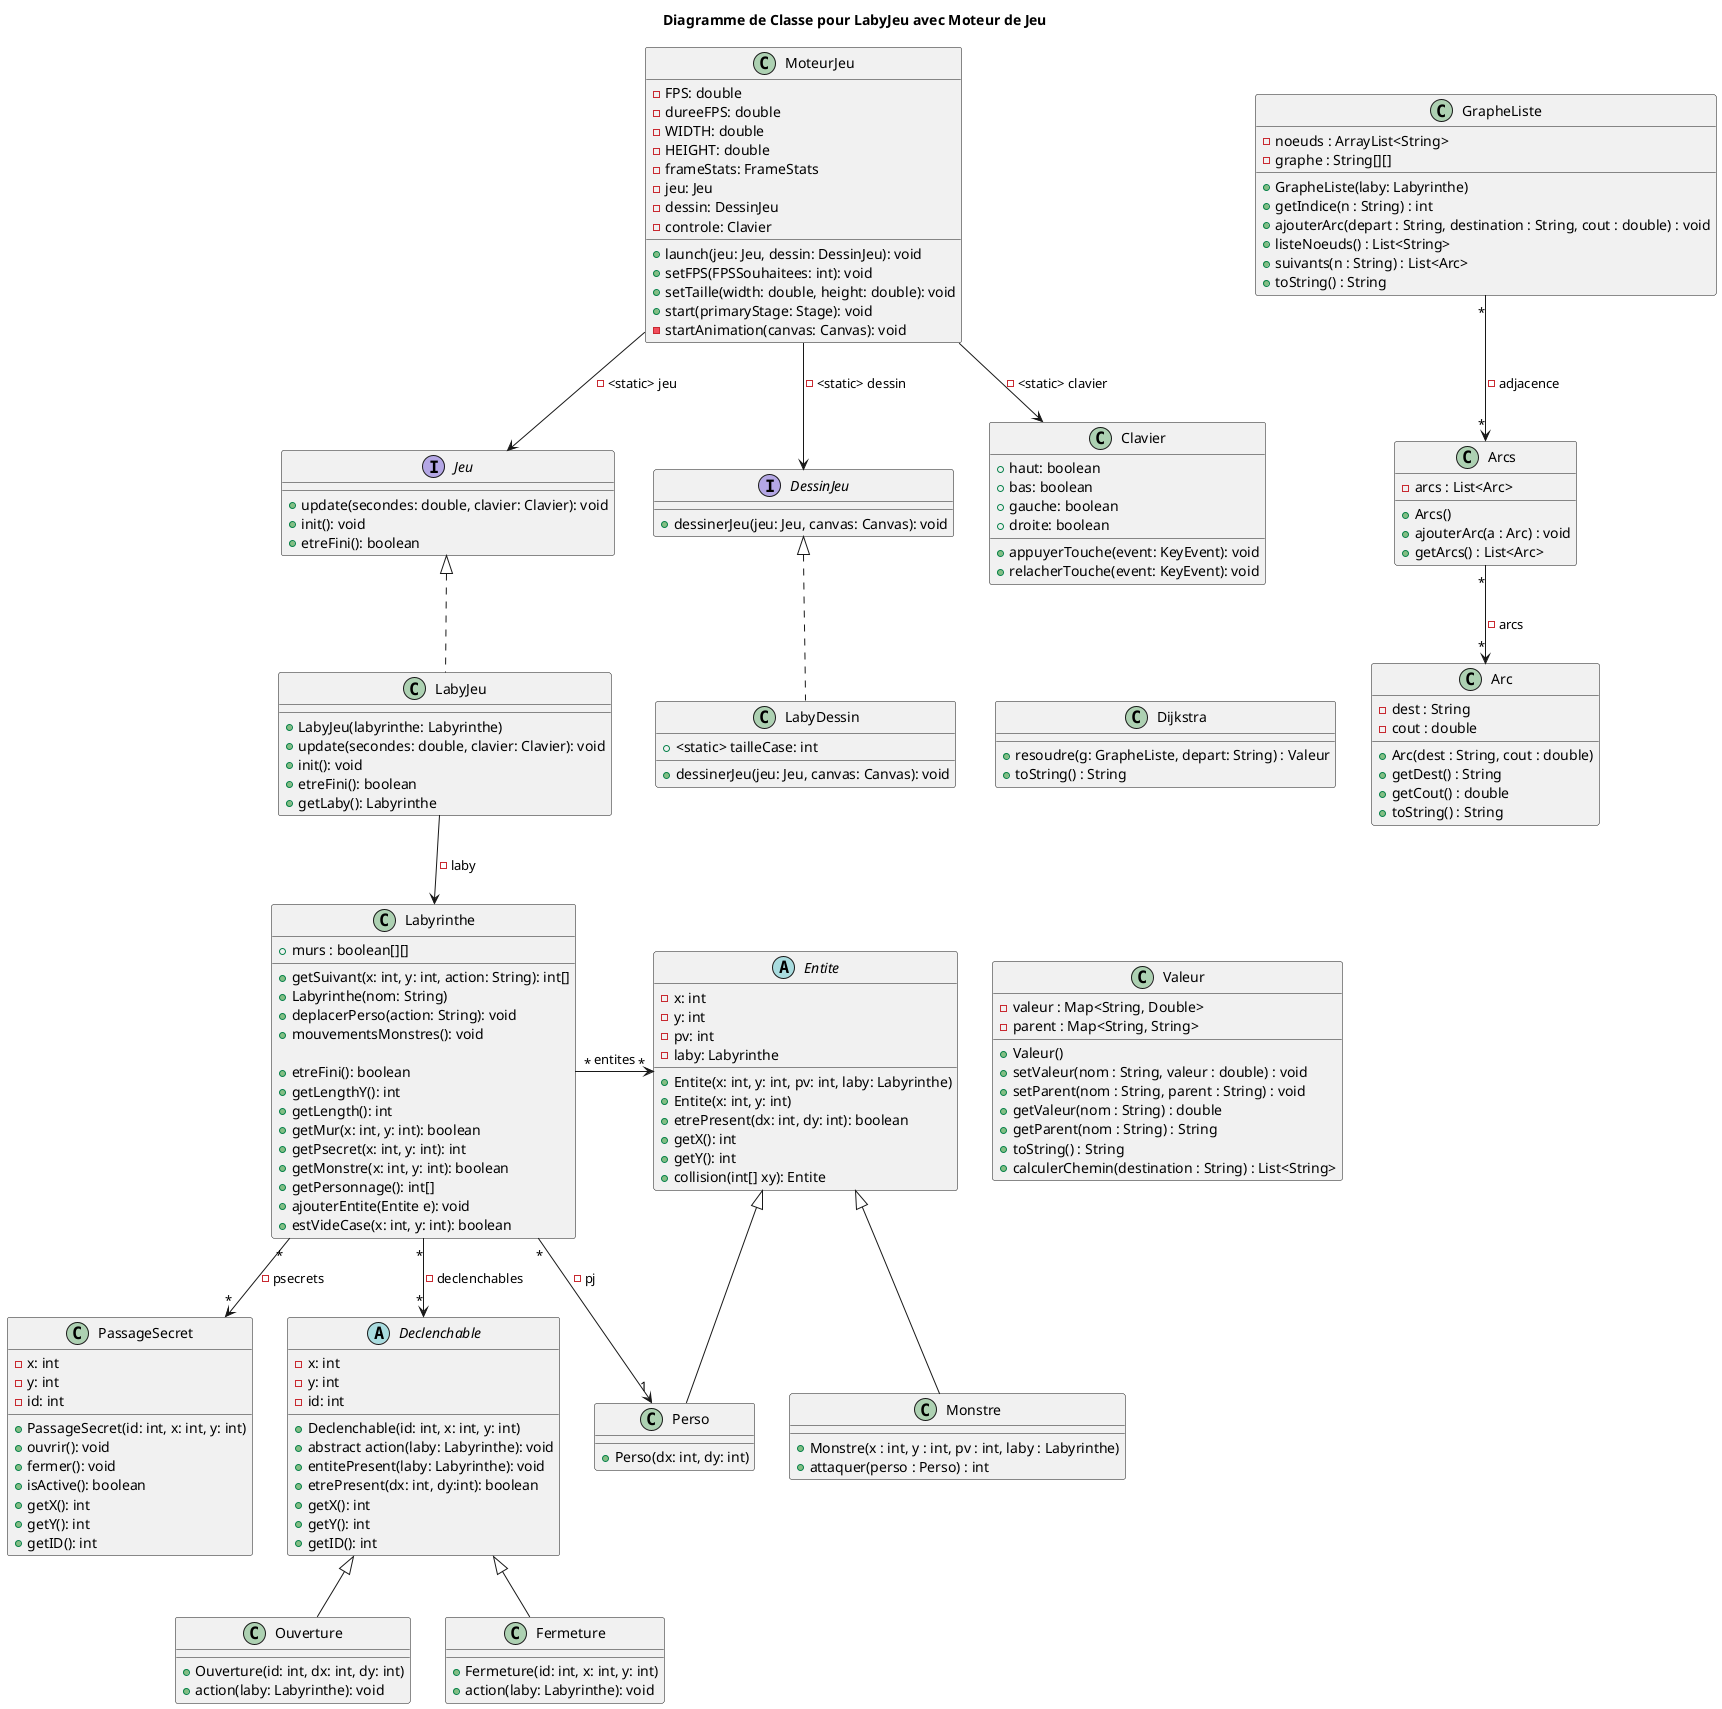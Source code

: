 @startuml
title Diagramme de Classe pour LabyJeu avec Moteur de Jeu

interface Jeu {
    +update(secondes: double, clavier: Clavier): void
    +init(): void
    +etreFini(): boolean
}

class LabyJeu {

    +LabyJeu(labyrinthe: Labyrinthe)
    +update(secondes: double, clavier: Clavier): void
    +init(): void
    +etreFini(): boolean
    +getLaby(): Labyrinthe
}

interface DessinJeu {
    +dessinerJeu(jeu: Jeu, canvas: Canvas): void
}

class LabyDessin {
    +<static> tailleCase: int
    +dessinerJeu(jeu: Jeu, canvas: Canvas): void
}

class Labyrinthe {
    +murs : boolean[][]


    +getSuivant(x: int, y: int, action: String): int[]
    +Labyrinthe(nom: String)
    +deplacerPerso(action: String): void
    +mouvementsMonstres(): void

    +etreFini(): boolean
    +getLengthY(): int
    +getLength(): int
    +getMur(x: int, y: int): boolean
    +getPsecret(x: int, y: int): int
    +getMonstre(x: int, y: int): boolean
    +getPersonnage(): int[]
    +ajouterEntite(Entite e): void
    +estVideCase(x: int, y: int): boolean
}

class Clavier {
    +haut: boolean
    +bas: boolean
    +gauche: boolean
    +droite: boolean
    +appuyerTouche(event: KeyEvent): void
    +relacherTouche(event: KeyEvent): void
}

class MoteurJeu {
    -FPS: double
    -dureeFPS: double
    -WIDTH: double
    -HEIGHT: double
    -frameStats: FrameStats
    -jeu: Jeu
    -dessin: DessinJeu
    -controle: Clavier
    +launch(jeu: Jeu, dessin: DessinJeu): void
    +setFPS(FPSSouhaitees: int): void
    +setTaille(width: double, height: double): void
    +start(primaryStage: Stage): void
    -startAnimation(canvas: Canvas): void
}
class Monstre{
    + Monstre(x : int, y : int, pv : int, laby : Labyrinthe)
    + attaquer(perso : Perso) : int
             }
class Perso {

    +Perso(dx: int, dy: int)
}

abstract class Declenchable {
    -x: int
    -y: int
    -id: int
    +Declenchable(id: int, x: int, y: int)
    +abstract action(laby: Labyrinthe): void
    +entitePresent(laby: Labyrinthe): void
    +etrePresent(dx: int, dy:int): boolean
    +getX(): int
    +getY(): int
    +getID(): int
}

class PassageSecret{
    -x: int
    -y: int
    -id: int
    +PassageSecret(id: int, x: int, y: int)
    +ouvrir(): void
    +fermer(): void
    +isActive(): boolean
    +getX(): int
    +getY(): int
    +getID(): int
}

class Ouverture{
    +Ouverture(id: int, dx: int, dy: int)
    +action(laby: Labyrinthe): void
}

class Fermeture{
    +Fermeture(id: int, x: int, y: int)
    +action(laby: Labyrinthe): void
}

abstract class Entite{
    -x: int
    -y: int
    -pv: int
    -laby: Labyrinthe
    +Entite(x: int, y: int, pv: int, laby: Labyrinthe)
    +Entite(x: int, y: int)
    +etrePresent(dx: int, dy: int): boolean
    +getX(): int
    +getY(): int
    +collision(int[] xy): Entite
}

class Arc{
    - dest : String
    - cout : double

    + Arc(dest : String, cout : double)
    + getDest() : String
    + getCout() : double
    + toString() : String
}
class Arcs{
        - arcs : List<Arc>

        + Arcs()
        + ajouterArc(a : Arc) : void
        + getArcs() : List<Arc>
    }


class Dijkstra{
    +resoudre(g: GrapheListe, depart: String) : Valeur
    +toString() : String
              }
class GrapheListe{
    - noeuds : ArrayList<String>
    - graphe : String[][]

    + GrapheListe(laby: Labyrinthe)
    + getIndice(n : String) : int
    + ajouterArc(depart : String, destination : String, cout : double) : void
    + listeNoeuds() : List<String>
    + suivants(n : String) : List<Arc>
    + toString() : String
                 }

class Valeur{
    - valeur : Map<String, Double>
    - parent : Map<String, String>

    + Valeur()
    + setValeur(nom : String, valeur : double) : void
    + setParent(nom : String, parent : String) : void
    + getValeur(nom : String) : double
    + getParent(nom : String) : String
    + toString() : String
    + calculerChemin(destination : String) : List<String>
            }



Jeu <|.. LabyJeu
LabyJeu --> Labyrinthe : -laby
MoteurJeu --> Jeu : -<static> jeu
MoteurJeu --> DessinJeu : -<static> dessin
MoteurJeu --> Clavier : -<static> clavier
DessinJeu <|.. LabyDessin
Labyrinthe "*"-->"1" Perso : -pj
  Labyrinthe "*"-->"*" PassageSecret : -psecrets
Declenchable "*"<-u-"*" Labyrinthe : -declenchables
 Declenchable <|-- Ouverture
 Declenchable <|-- Fermeture

LabyDessin -[hidden]> Dijkstra
Dijkstra -[hidden]-> Valeur
'Perso -[hidden]> GrapheListe
GrapheListe "*"-->"*" Arcs : - adjacence
Arcs "*"-->"*" Arc : - arcs
Perso -u-|> Entite
Monstre -u-|> Entite

Labyrinthe "*"-> "*" Entite : entites






@enduml